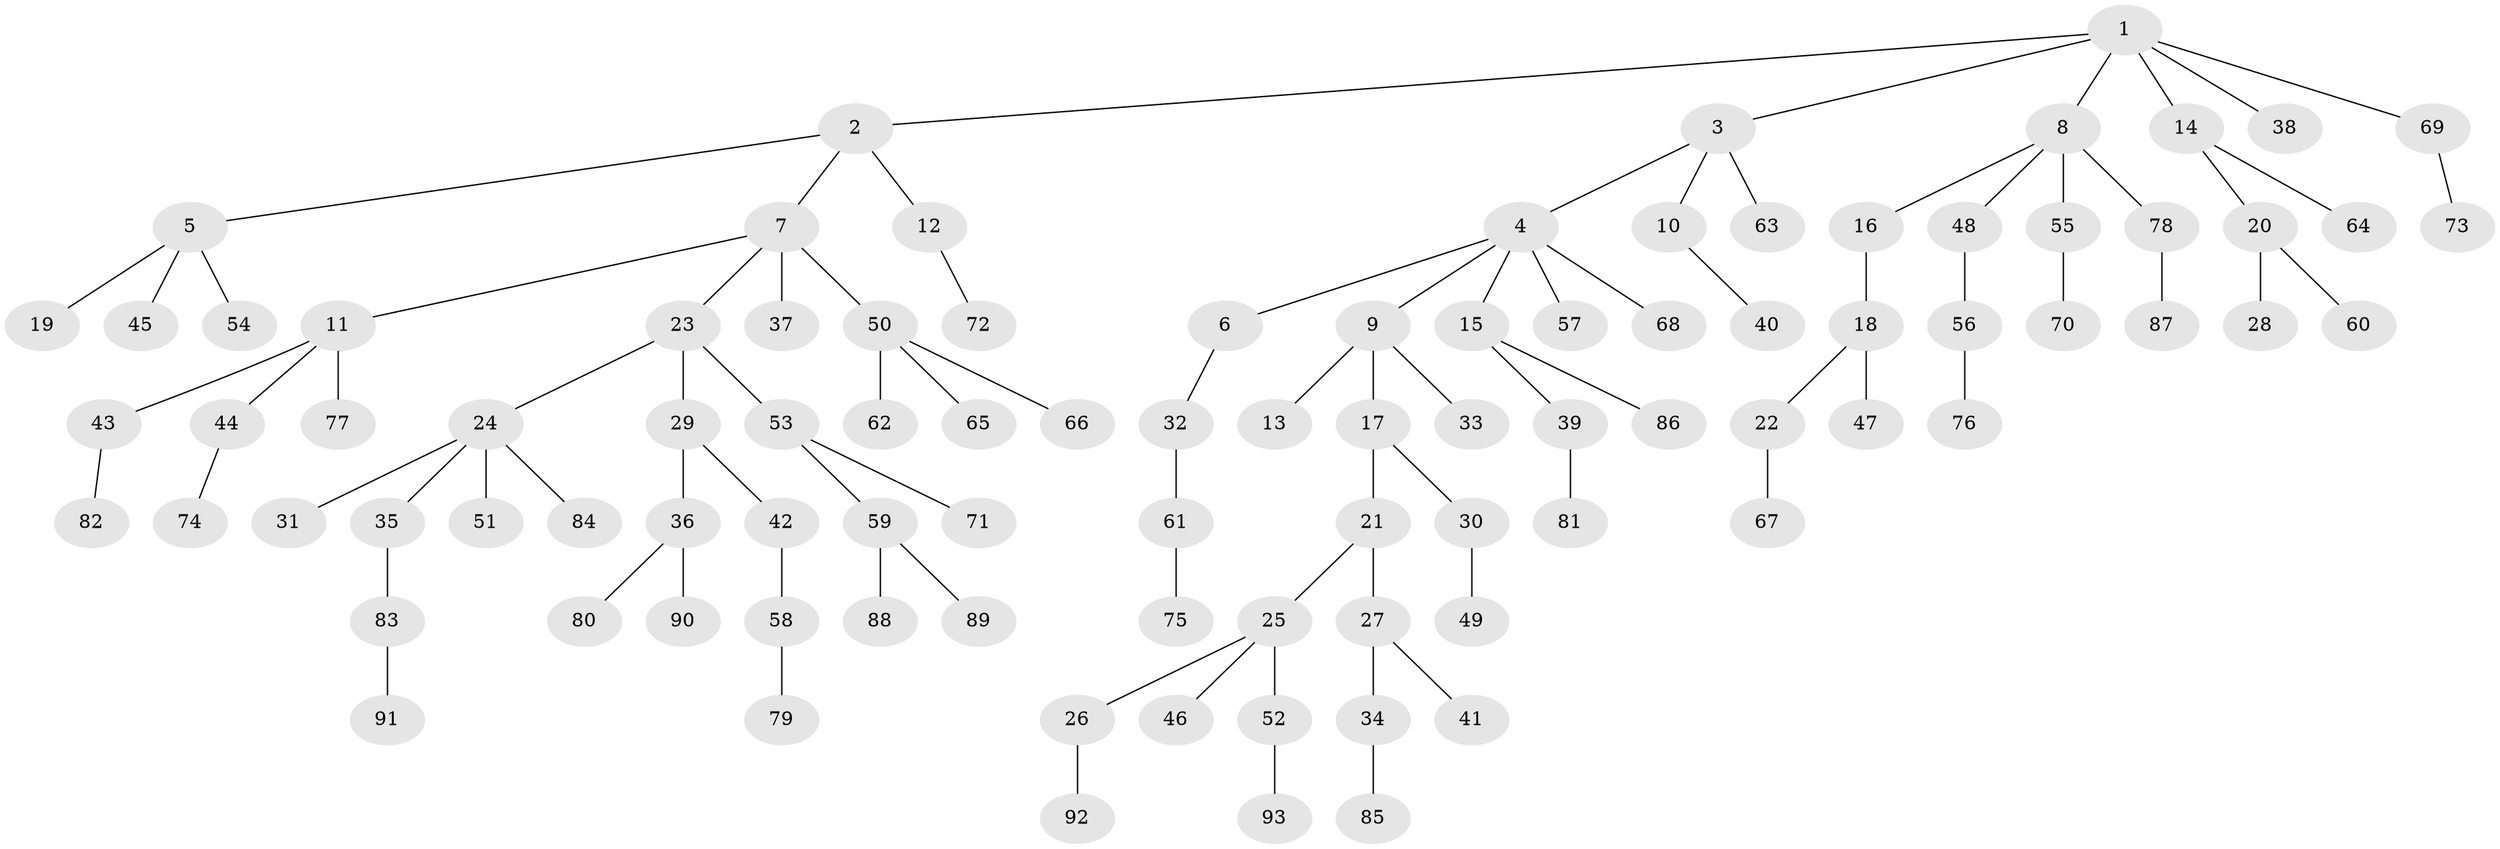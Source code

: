 // Generated by graph-tools (version 1.1) at 2025/52/03/09/25 04:52:53]
// undirected, 93 vertices, 92 edges
graph export_dot {
graph [start="1"]
  node [color=gray90,style=filled];
  1;
  2;
  3;
  4;
  5;
  6;
  7;
  8;
  9;
  10;
  11;
  12;
  13;
  14;
  15;
  16;
  17;
  18;
  19;
  20;
  21;
  22;
  23;
  24;
  25;
  26;
  27;
  28;
  29;
  30;
  31;
  32;
  33;
  34;
  35;
  36;
  37;
  38;
  39;
  40;
  41;
  42;
  43;
  44;
  45;
  46;
  47;
  48;
  49;
  50;
  51;
  52;
  53;
  54;
  55;
  56;
  57;
  58;
  59;
  60;
  61;
  62;
  63;
  64;
  65;
  66;
  67;
  68;
  69;
  70;
  71;
  72;
  73;
  74;
  75;
  76;
  77;
  78;
  79;
  80;
  81;
  82;
  83;
  84;
  85;
  86;
  87;
  88;
  89;
  90;
  91;
  92;
  93;
  1 -- 2;
  1 -- 3;
  1 -- 8;
  1 -- 14;
  1 -- 38;
  1 -- 69;
  2 -- 5;
  2 -- 7;
  2 -- 12;
  3 -- 4;
  3 -- 10;
  3 -- 63;
  4 -- 6;
  4 -- 9;
  4 -- 15;
  4 -- 57;
  4 -- 68;
  5 -- 19;
  5 -- 45;
  5 -- 54;
  6 -- 32;
  7 -- 11;
  7 -- 23;
  7 -- 37;
  7 -- 50;
  8 -- 16;
  8 -- 48;
  8 -- 55;
  8 -- 78;
  9 -- 13;
  9 -- 17;
  9 -- 33;
  10 -- 40;
  11 -- 43;
  11 -- 44;
  11 -- 77;
  12 -- 72;
  14 -- 20;
  14 -- 64;
  15 -- 39;
  15 -- 86;
  16 -- 18;
  17 -- 21;
  17 -- 30;
  18 -- 22;
  18 -- 47;
  20 -- 28;
  20 -- 60;
  21 -- 25;
  21 -- 27;
  22 -- 67;
  23 -- 24;
  23 -- 29;
  23 -- 53;
  24 -- 31;
  24 -- 35;
  24 -- 51;
  24 -- 84;
  25 -- 26;
  25 -- 46;
  25 -- 52;
  26 -- 92;
  27 -- 34;
  27 -- 41;
  29 -- 36;
  29 -- 42;
  30 -- 49;
  32 -- 61;
  34 -- 85;
  35 -- 83;
  36 -- 80;
  36 -- 90;
  39 -- 81;
  42 -- 58;
  43 -- 82;
  44 -- 74;
  48 -- 56;
  50 -- 62;
  50 -- 65;
  50 -- 66;
  52 -- 93;
  53 -- 59;
  53 -- 71;
  55 -- 70;
  56 -- 76;
  58 -- 79;
  59 -- 88;
  59 -- 89;
  61 -- 75;
  69 -- 73;
  78 -- 87;
  83 -- 91;
}

